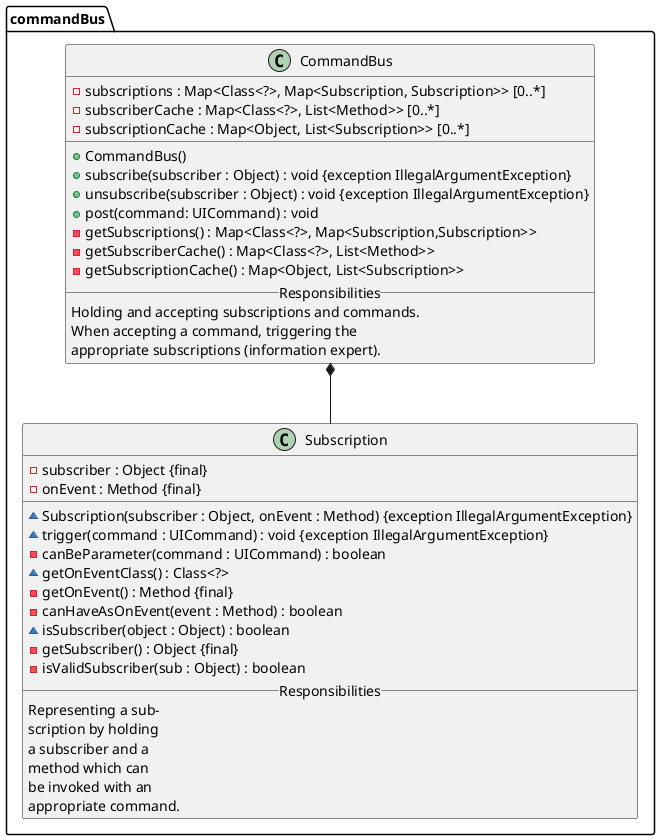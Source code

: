 @startuml

package commandBus {

class Subscription {
- subscriber : Object {final}
- onEvent : Method {final}
____
~ Subscription(subscriber : Object, onEvent : Method) {exception IllegalArgumentException}
~ trigger(command : UICommand) : void {exception IllegalArgumentException}
- canBeParameter(command : UICommand) : boolean
~ getOnEventClass() : Class<?>
- getOnEvent() : Method {final}
- canHaveAsOnEvent(event : Method) : boolean
~ isSubscriber(object : Object) : boolean
- getSubscriber() : Object {final}
- isValidSubscriber(sub : Object) : boolean
__Responsibilities__
Representing a sub-
scription by holding
a subscriber and a
method which can
be invoked with an
appropriate command.
}


class CommandBus {
- subscriptions : Map<Class<?>, Map<Subscription, Subscription>> [0..*]
- subscriberCache : Map<Class<?>, List<Method>> [0..*]
- subscriptionCache : Map<Object, List<Subscription>> [0..*]
____
+ CommandBus()
+ subscribe(subscriber : Object) : void {exception IllegalArgumentException}
+ unsubscribe(subscriber : Object) : void {exception IllegalArgumentException}
+ post(command: UICommand) : void
- getSubscriptions() : Map<Class<?>, Map<Subscription,Subscription>>
- getSubscriberCache() : Map<Class<?>, List<Method>>
- getSubscriptionCache() : Map<Object, List<Subscription>>
__Responsibilities__
Holding and accepting subscriptions and commands.
When accepting a command, triggering the
appropriate subscriptions (information expert).
}

CommandBus *-- Subscription
}


@enduml